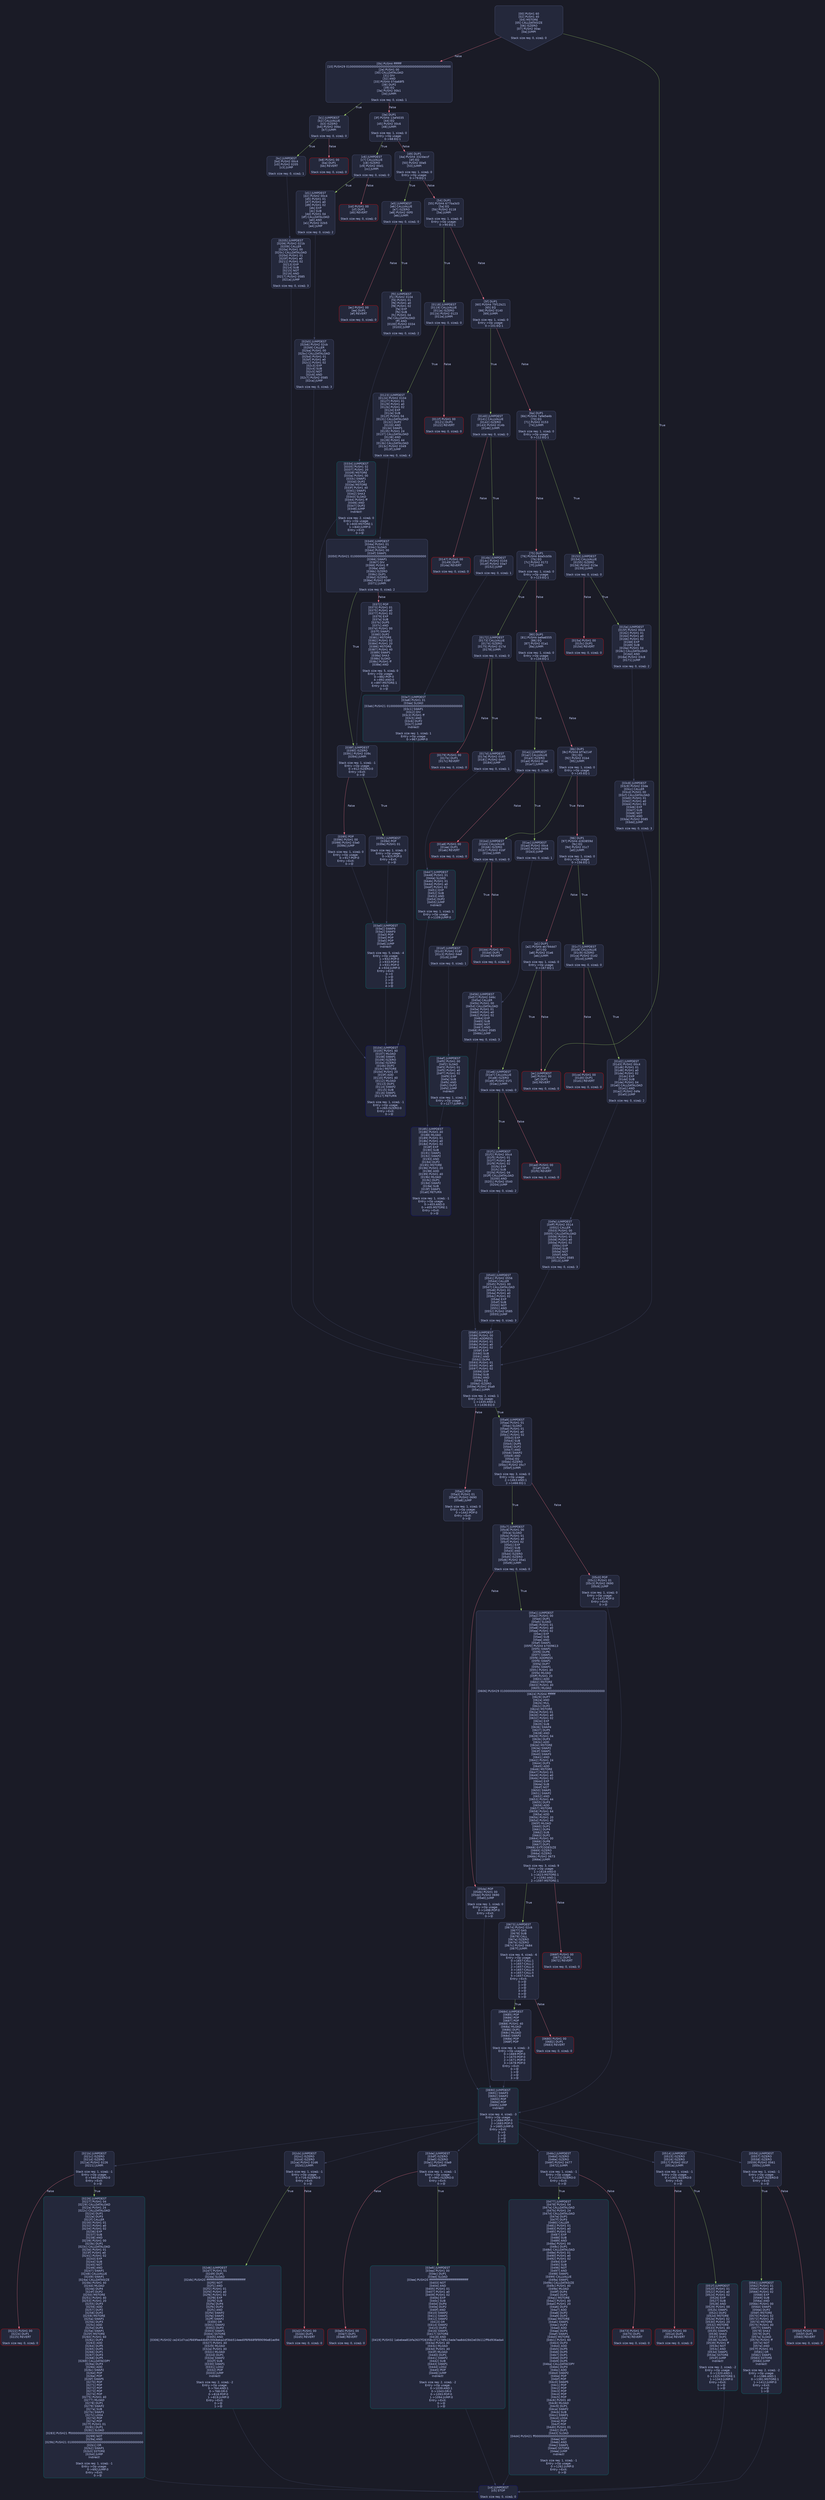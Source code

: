 digraph G {
    node [shape=box, style="filled, rounded", color="#565f89", fontcolor="#c0caf5", fontname="Helvetica", fillcolor="#24283b"];
    edge [color="#414868", fontcolor="#c0caf5", fontname="Helvetica"];
    bgcolor="#1a1b26";
    0 [ label = "[00] PUSH1 60
[02] PUSH1 40
[04] MSTORE
[05] CALLDATASIZE
[06] ISZERO
[07] PUSH2 00ac
[0a] JUMPI

Stack size req: 0, sizeΔ: 0
" shape = invhouse]
    1 [ label = "[0b] PUSH4 ffffffff
[10] PUSH29 0100000000000000000000000000000000000000000000000000000000
[2e] PUSH1 00
[30] CALLDATALOAD
[31] DIV
[32] AND
[33] PUSH4 07da68f5
[38] DUP2
[39] EQ
[3a] PUSH2 00b1
[3d] JUMPI

Stack size req: 0, sizeΔ: 1
"]
    2 [ label = "[3e] DUP1
[3f] PUSH4 13af4035
[44] EQ
[45] PUSH2 00c6
[48] JUMPI

Stack size req: 1, sizeΔ: 0
Entry->Op usage:
	0->68:EQ:1
"]
    3 [ label = "[49] DUP1
[4a] PUSH4 332daccf
[4f] EQ
[50] PUSH2 00e5
[53] JUMPI

Stack size req: 1, sizeΔ: 0
Entry->Op usage:
	0->79:EQ:1
"]
    4 [ label = "[54] DUP1
[55] PUSH4 677ba3d3
[5a] EQ
[5b] PUSH2 0118
[5e] JUMPI

Stack size req: 1, sizeΔ: 0
Entry->Op usage:
	0->90:EQ:1
"]
    5 [ label = "[5f] DUP1
[60] PUSH4 75f12b21
[65] EQ
[66] PUSH2 0140
[69] JUMPI

Stack size req: 1, sizeΔ: 0
Entry->Op usage:
	0->101:EQ:1
"]
    6 [ label = "[6a] DUP1
[6b] PUSH4 7a9e5e4b
[70] EQ
[71] PUSH2 0153
[74] JUMPI

Stack size req: 1, sizeΔ: 0
Entry->Op usage:
	0->112:EQ:1
"]
    7 [ label = "[75] DUP1
[76] PUSH4 8da5cb5b
[7b] EQ
[7c] PUSH2 0172
[7f] JUMPI

Stack size req: 1, sizeΔ: 0
Entry->Op usage:
	0->123:EQ:1
"]
    8 [ label = "[80] DUP1
[81] PUSH4 be9a6555
[86] EQ
[87] PUSH2 01a1
[8a] JUMPI

Stack size req: 1, sizeΔ: 0
Entry->Op usage:
	0->134:EQ:1
"]
    9 [ label = "[8b] DUP1
[8c] PUSH4 bf7e214f
[91] EQ
[92] PUSH2 01b4
[95] JUMPI

Stack size req: 1, sizeΔ: 0
Entry->Op usage:
	0->145:EQ:1
"]
    10 [ label = "[96] DUP1
[97] PUSH4 d283859d
[9c] EQ
[9d] PUSH2 01c7
[a0] JUMPI

Stack size req: 1, sizeΔ: 0
Entry->Op usage:
	0->156:EQ:1
"]
    11 [ label = "[a1] DUP1
[a2] PUSH4 eb794dd7
[a7] EQ
[a8] PUSH2 01e6
[ab] JUMPI

Stack size req: 1, sizeΔ: 0
Entry->Op usage:
	0->167:EQ:1
"]
    12 [ label = "[ac] JUMPDEST
[ad] PUSH1 00
[af] DUP1
[b0] REVERT

Stack size req: 0, sizeΔ: 0
" color = "red"]
    13 [ label = "[b1] JUMPDEST
[b2] CALLVALUE
[b3] ISZERO
[b4] PUSH2 00bc
[b7] JUMPI

Stack size req: 0, sizeΔ: 0
"]
    14 [ label = "[b8] PUSH1 00
[ba] DUP1
[bb] REVERT

Stack size req: 0, sizeΔ: 0
" color = "red"]
    15 [ label = "[bc] JUMPDEST
[bd] PUSH2 00c4
[c0] PUSH2 0205
[c3] JUMP

Stack size req: 0, sizeΔ: 1
"]
    16 [ label = "[c4] JUMPDEST
[c5] STOP

Stack size req: 0, sizeΔ: 0
" color = "darkblue"]
    17 [ label = "[c6] JUMPDEST
[c7] CALLVALUE
[c8] ISZERO
[c9] PUSH2 00d1
[cc] JUMPI

Stack size req: 0, sizeΔ: 0
"]
    18 [ label = "[cd] PUSH1 00
[cf] DUP1
[d0] REVERT

Stack size req: 0, sizeΔ: 0
" color = "red"]
    19 [ label = "[d1] JUMPDEST
[d2] PUSH2 00c4
[d5] PUSH1 01
[d7] PUSH1 a0
[d9] PUSH1 02
[db] EXP
[dc] SUB
[dd] PUSH1 04
[df] CALLDATALOAD
[e0] AND
[e1] PUSH2 02b5
[e4] JUMP

Stack size req: 0, sizeΔ: 2
"]
    20 [ label = "[e5] JUMPDEST
[e6] CALLVALUE
[e7] ISZERO
[e8] PUSH2 00f0
[eb] JUMPI

Stack size req: 0, sizeΔ: 0
"]
    21 [ label = "[ec] PUSH1 00
[ee] DUP1
[ef] REVERT

Stack size req: 0, sizeΔ: 0
" color = "red"]
    22 [ label = "[f0] JUMPDEST
[f1] PUSH2 0104
[f4] PUSH1 01
[f6] PUSH1 a0
[f8] PUSH1 02
[fa] EXP
[fb] SUB
[fc] PUSH1 04
[fe] CALLDATALOAD
[ff] AND
[0100] PUSH2 0334
[0103] JUMP

Stack size req: 0, sizeΔ: 2
"]
    23 [ label = "[0104] JUMPDEST
[0105] PUSH1 40
[0107] MLOAD
[0108] SWAP1
[0109] ISZERO
[010a] ISZERO
[010b] DUP2
[010c] MSTORE
[010d] PUSH1 20
[010f] ADD
[0110] PUSH1 40
[0112] MLOAD
[0113] DUP1
[0114] SWAP2
[0115] SUB
[0116] SWAP1
[0117] RETURN

Stack size req: 1, sizeΔ: -1
Entry->Op usage:
	0->265:ISZERO:0
Entry->Exit:
	0->😵
" color = "darkblue"]
    24 [ label = "[0118] JUMPDEST
[0119] CALLVALUE
[011a] ISZERO
[011b] PUSH2 0123
[011e] JUMPI

Stack size req: 0, sizeΔ: 0
"]
    25 [ label = "[011f] PUSH1 00
[0121] DUP1
[0122] REVERT

Stack size req: 0, sizeΔ: 0
" color = "red"]
    26 [ label = "[0123] JUMPDEST
[0124] PUSH2 0104
[0127] PUSH1 01
[0129] PUSH1 a0
[012b] PUSH1 02
[012d] EXP
[012e] SUB
[012f] PUSH1 04
[0131] CALLDATALOAD
[0132] DUP2
[0133] AND
[0134] SWAP1
[0135] PUSH1 24
[0137] CALLDATALOAD
[0138] AND
[0139] PUSH1 44
[013b] CALLDATALOAD
[013c] PUSH2 0349
[013f] JUMP

Stack size req: 0, sizeΔ: 4
"]
    27 [ label = "[0140] JUMPDEST
[0141] CALLVALUE
[0142] ISZERO
[0143] PUSH2 014b
[0146] JUMPI

Stack size req: 0, sizeΔ: 0
"]
    28 [ label = "[0147] PUSH1 00
[0149] DUP1
[014a] REVERT

Stack size req: 0, sizeΔ: 0
" color = "red"]
    29 [ label = "[014b] JUMPDEST
[014c] PUSH2 0104
[014f] PUSH2 03a7
[0152] JUMP

Stack size req: 0, sizeΔ: 1
"]
    30 [ label = "[0153] JUMPDEST
[0154] CALLVALUE
[0155] ISZERO
[0156] PUSH2 015e
[0159] JUMPI

Stack size req: 0, sizeΔ: 0
"]
    31 [ label = "[015a] PUSH1 00
[015c] DUP1
[015d] REVERT

Stack size req: 0, sizeΔ: 0
" color = "red"]
    32 [ label = "[015e] JUMPDEST
[015f] PUSH2 00c4
[0162] PUSH1 01
[0164] PUSH1 a0
[0166] PUSH1 02
[0168] EXP
[0169] SUB
[016a] PUSH1 04
[016c] CALLDATALOAD
[016d] AND
[016e] PUSH2 03c8
[0171] JUMP

Stack size req: 0, sizeΔ: 2
"]
    33 [ label = "[0172] JUMPDEST
[0173] CALLVALUE
[0174] ISZERO
[0175] PUSH2 017d
[0178] JUMPI

Stack size req: 0, sizeΔ: 0
"]
    34 [ label = "[0179] PUSH1 00
[017b] DUP1
[017c] REVERT

Stack size req: 0, sizeΔ: 0
" color = "red"]
    35 [ label = "[017d] JUMPDEST
[017e] PUSH2 0185
[0181] PUSH2 0447
[0184] JUMP

Stack size req: 0, sizeΔ: 1
"]
    36 [ label = "[0185] JUMPDEST
[0186] PUSH1 40
[0188] MLOAD
[0189] PUSH1 01
[018b] PUSH1 a0
[018d] PUSH1 02
[018f] EXP
[0190] SUB
[0191] SWAP1
[0192] SWAP2
[0193] AND
[0194] DUP2
[0195] MSTORE
[0196] PUSH1 20
[0198] ADD
[0199] PUSH1 40
[019b] MLOAD
[019c] DUP1
[019d] SWAP2
[019e] SUB
[019f] SWAP1
[01a0] RETURN

Stack size req: 1, sizeΔ: -1
Entry->Op usage:
	0->403:AND:0
	0->405:MSTORE:1
Entry->Exit:
	0->😵
" color = "darkblue"]
    37 [ label = "[01a1] JUMPDEST
[01a2] CALLVALUE
[01a3] ISZERO
[01a4] PUSH2 01ac
[01a7] JUMPI

Stack size req: 0, sizeΔ: 0
"]
    38 [ label = "[01a8] PUSH1 00
[01aa] DUP1
[01ab] REVERT

Stack size req: 0, sizeΔ: 0
" color = "red"]
    39 [ label = "[01ac] JUMPDEST
[01ad] PUSH2 00c4
[01b0] PUSH2 0456
[01b3] JUMP

Stack size req: 0, sizeΔ: 1
"]
    40 [ label = "[01b4] JUMPDEST
[01b5] CALLVALUE
[01b6] ISZERO
[01b7] PUSH2 01bf
[01ba] JUMPI

Stack size req: 0, sizeΔ: 0
"]
    41 [ label = "[01bb] PUSH1 00
[01bd] DUP1
[01be] REVERT

Stack size req: 0, sizeΔ: 0
" color = "red"]
    42 [ label = "[01bf] JUMPDEST
[01c0] PUSH2 0185
[01c3] PUSH2 04ef
[01c6] JUMP

Stack size req: 0, sizeΔ: 1
"]
    43 [ label = "[01c7] JUMPDEST
[01c8] CALLVALUE
[01c9] ISZERO
[01ca] PUSH2 01d2
[01cd] JUMPI

Stack size req: 0, sizeΔ: 0
"]
    44 [ label = "[01ce] PUSH1 00
[01d0] DUP1
[01d1] REVERT

Stack size req: 0, sizeΔ: 0
" color = "red"]
    45 [ label = "[01d2] JUMPDEST
[01d3] PUSH2 00c4
[01d6] PUSH1 01
[01d8] PUSH1 a0
[01da] PUSH1 02
[01dc] EXP
[01dd] SUB
[01de] PUSH1 04
[01e0] CALLDATALOAD
[01e1] AND
[01e2] PUSH2 04fe
[01e5] JUMP

Stack size req: 0, sizeΔ: 2
"]
    46 [ label = "[01e6] JUMPDEST
[01e7] CALLVALUE
[01e8] ISZERO
[01e9] PUSH2 01f1
[01ec] JUMPI

Stack size req: 0, sizeΔ: 0
"]
    47 [ label = "[01ed] PUSH1 00
[01ef] DUP1
[01f0] REVERT

Stack size req: 0, sizeΔ: 0
" color = "red"]
    48 [ label = "[01f1] JUMPDEST
[01f2] PUSH2 00c4
[01f5] PUSH1 01
[01f7] PUSH1 a0
[01f9] PUSH1 02
[01fb] EXP
[01fc] SUB
[01fd] PUSH1 04
[01ff] CALLDATALOAD
[0200] AND
[0201] PUSH2 0540
[0204] JUMP

Stack size req: 0, sizeΔ: 2
"]
    49 [ label = "[0205] JUMPDEST
[0206] PUSH2 021b
[0209] CALLER
[020a] PUSH1 00
[020c] CALLDATALOAD
[020d] PUSH1 01
[020f] PUSH1 e0
[0211] PUSH1 02
[0213] EXP
[0214] SUB
[0215] NOT
[0216] AND
[0217] PUSH2 0585
[021a] JUMP

Stack size req: 0, sizeΔ: 3
"]
    50 [ label = "[021b] JUMPDEST
[021c] ISZERO
[021d] ISZERO
[021e] PUSH2 0226
[0221] JUMPI

Stack size req: 1, sizeΔ: -1
Entry->Op usage:
	0->540:ISZERO:0
Entry->Exit:
	0->😵
"]
    51 [ label = "[0222] PUSH1 00
[0224] DUP1
[0225] REVERT

Stack size req: 0, sizeΔ: 0
" color = "red"]
    52 [ label = "[0226] JUMPDEST
[0227] PUSH1 04
[0229] CALLDATALOAD
[022a] PUSH1 24
[022c] CALLDATALOAD
[022d] DUP1
[022e] DUP3
[022f] CALLER
[0230] PUSH1 01
[0232] PUSH1 a0
[0234] PUSH1 02
[0236] EXP
[0237] SUB
[0238] AND
[0239] PUSH1 00
[023b] DUP1
[023c] CALLDATALOAD
[023d] PUSH1 01
[023f] PUSH1 e0
[0241] PUSH1 02
[0243] EXP
[0244] SUB
[0245] NOT
[0246] AND
[0247] SWAP1
[0248] CALLVALUE
[0249] SWAP1
[024a] CALLDATASIZE
[024b] PUSH1 40
[024d] MLOAD
[024e] DUP4
[024f] DUP2
[0250] MSTORE
[0251] PUSH1 40
[0253] PUSH1 20
[0255] DUP3
[0256] ADD
[0257] DUP2
[0258] DUP2
[0259] MSTORE
[025a] SWAP1
[025b] DUP3
[025c] ADD
[025d] DUP4
[025e] SWAP1
[025f] MSTORE
[0260] PUSH1 60
[0262] DUP3
[0263] ADD
[0264] DUP5
[0265] DUP5
[0266] DUP1
[0267] DUP3
[0268] DUP5
[0269] CALLDATACOPY
[026a] DUP3
[026b] ADD
[026c] SWAP2
[026d] POP
[026e] POP
[026f] SWAP5
[0270] POP
[0271] POP
[0272] POP
[0273] POP
[0274] POP
[0275] PUSH1 40
[0277] MLOAD
[0278] DUP1
[0279] SWAP2
[027a] SUB
[027b] SWAP1
[027c] LOG4
[027d] POP
[027e] POP
[027f] PUSH1 01
[0281] DUP1
[0282] SLOAD
[0283] PUSH21 ff0000000000000000000000000000000000000000
[0299] NOT
[029a] AND
[029b] PUSH21 010000000000000000000000000000000000000000
[02b1] OR
[02b2] SWAP1
[02b3] SSTORE
[02b4] JUMP
Indirect!

Stack size req: 1, sizeΔ: -1
Entry->Op usage:
	0->692:JUMP:0
Entry->Exit:
	0->😵
" color = "teal"]
    53 [ label = "[02b5] JUMPDEST
[02b6] PUSH2 02cb
[02b9] CALLER
[02ba] PUSH1 00
[02bc] CALLDATALOAD
[02bd] PUSH1 01
[02bf] PUSH1 e0
[02c1] PUSH1 02
[02c3] EXP
[02c4] SUB
[02c5] NOT
[02c6] AND
[02c7] PUSH2 0585
[02ca] JUMP

Stack size req: 0, sizeΔ: 3
"]
    54 [ label = "[02cb] JUMPDEST
[02cc] ISZERO
[02cd] ISZERO
[02ce] PUSH2 02d6
[02d1] JUMPI

Stack size req: 1, sizeΔ: -1
Entry->Op usage:
	0->716:ISZERO:0
Entry->Exit:
	0->😵
"]
    55 [ label = "[02d2] PUSH1 00
[02d4] DUP1
[02d5] REVERT

Stack size req: 0, sizeΔ: 0
" color = "red"]
    56 [ label = "[02d6] JUMPDEST
[02d7] PUSH1 01
[02d9] DUP1
[02da] SLOAD
[02db] PUSH20 ffffffffffffffffffffffffffffffffffffffff
[02f0] NOT
[02f1] AND
[02f2] PUSH1 01
[02f4] PUSH1 a0
[02f6] PUSH1 02
[02f8] EXP
[02f9] SUB
[02fa] DUP4
[02fb] DUP2
[02fc] AND
[02fd] SWAP2
[02fe] SWAP1
[02ff] SWAP2
[0300] OR
[0301] SWAP2
[0302] DUP3
[0303] SWAP1
[0304] SSTORE
[0305] AND
[0306] PUSH32 ce241d7ca1f669fee44b6fc00b8eba2df3bb514eed0f6f668f8f89096e81ed94
[0327] PUSH1 40
[0329] MLOAD
[032a] PUSH1 40
[032c] MLOAD
[032d] DUP1
[032e] SWAP2
[032f] SUB
[0330] SWAP1
[0331] LOG2
[0332] POP
[0333] JUMP
Indirect!

Stack size req: 2, sizeΔ: -2
Entry->Op usage:
	0->764:AND:1
	0->768:OR:0
	0->818:POP:0
	1->819:JUMP:0
Entry->Exit:
	0->😵
	1->😵
" color = "teal"]
    57 [ label = "[0334] JUMPDEST
[0335] PUSH1 02
[0337] PUSH1 20
[0339] MSTORE
[033a] PUSH1 00
[033c] SWAP1
[033d] DUP2
[033e] MSTORE
[033f] PUSH1 40
[0341] SWAP1
[0342] SHA3
[0343] SLOAD
[0344] PUSH1 ff
[0346] AND
[0347] DUP2
[0348] JUMP
Indirect!

Stack size req: 2, sizeΔ: 0
Entry->Op usage:
	0->830:MSTORE:1
	1->840:JUMP:0
Entry->Exit:
	0->😵
" color = "teal"]
    58 [ label = "[0349] JUMPDEST
[034a] PUSH1 01
[034c] SLOAD
[034d] PUSH1 00
[034f] SWAP1
[0350] PUSH21 010000000000000000000000000000000000000000
[0366] SWAP1
[0367] DIV
[0368] PUSH1 ff
[036a] AND
[036b] ISZERO
[036c] DUP1
[036d] ISZERO
[036e] PUSH2 038f
[0371] JUMPI

Stack size req: 0, sizeΔ: 2
"]
    59 [ label = "[0372] POP
[0373] PUSH1 01
[0375] PUSH1 a0
[0377] PUSH1 02
[0379] EXP
[037a] SUB
[037b] DUP5
[037c] AND
[037d] PUSH1 00
[037f] SWAP1
[0380] DUP2
[0381] MSTORE
[0382] PUSH1 02
[0384] PUSH1 20
[0386] MSTORE
[0387] PUSH1 40
[0389] SWAP1
[038a] SHA3
[038b] SLOAD
[038c] PUSH1 ff
[038e] AND

Stack size req: 5, sizeΔ: 0
Entry->Op usage:
	0->882:POP:0
	4->892:AND:0
	4->897:MSTORE:1
Entry->Exit:
	0->😵
"]
    60 [ label = "[038f] JUMPDEST
[0390] ISZERO
[0391] PUSH2 039c
[0394] JUMPI

Stack size req: 1, sizeΔ: -1
Entry->Op usage:
	0->912:ISZERO:0
Entry->Exit:
	0->😵
"]
    61 [ label = "[0395] POP
[0396] PUSH1 00
[0398] PUSH2 03a0
[039b] JUMP

Stack size req: 1, sizeΔ: 0
Entry->Op usage:
	0->917:POP:0
Entry->Exit:
	0->😵
"]
    62 [ label = "[039c] JUMPDEST
[039d] POP
[039e] PUSH1 01

Stack size req: 1, sizeΔ: 0
Entry->Op usage:
	0->925:POP:0
Entry->Exit:
	0->😵
"]
    63 [ label = "[03a0] JUMPDEST
[03a1] SWAP4
[03a2] SWAP3
[03a3] POP
[03a4] POP
[03a5] POP
[03a6] JUMP
Indirect!

Stack size req: 5, sizeΔ: -4
Entry->Op usage:
	1->932:POP:0
	2->933:POP:0
	3->931:POP:0
	4->934:JUMP:0
Entry->Exit:
	0->0
	1->😵
	2->😵
	3->😵
	4->😵
" color = "teal"]
    64 [ label = "[03a7] JUMPDEST
[03a8] PUSH1 01
[03aa] SLOAD
[03ab] PUSH21 010000000000000000000000000000000000000000
[03c1] SWAP1
[03c2] DIV
[03c3] PUSH1 ff
[03c5] AND
[03c6] DUP2
[03c7] JUMP
Indirect!

Stack size req: 1, sizeΔ: 1
Entry->Op usage:
	0->967:JUMP:0
" color = "teal"]
    65 [ label = "[03c8] JUMPDEST
[03c9] PUSH2 03de
[03cc] CALLER
[03cd] PUSH1 00
[03cf] CALLDATALOAD
[03d0] PUSH1 01
[03d2] PUSH1 e0
[03d4] PUSH1 02
[03d6] EXP
[03d7] SUB
[03d8] NOT
[03d9] AND
[03da] PUSH2 0585
[03dd] JUMP

Stack size req: 0, sizeΔ: 3
"]
    66 [ label = "[03de] JUMPDEST
[03df] ISZERO
[03e0] ISZERO
[03e1] PUSH2 03e9
[03e4] JUMPI

Stack size req: 1, sizeΔ: -1
Entry->Op usage:
	0->991:ISZERO:0
Entry->Exit:
	0->😵
"]
    67 [ label = "[03e5] PUSH1 00
[03e7] DUP1
[03e8] REVERT

Stack size req: 0, sizeΔ: 0
" color = "red"]
    68 [ label = "[03e9] JUMPDEST
[03ea] PUSH1 00
[03ec] DUP1
[03ed] SLOAD
[03ee] PUSH20 ffffffffffffffffffffffffffffffffffffffff
[0403] NOT
[0404] AND
[0405] PUSH1 01
[0407] PUSH1 a0
[0409] PUSH1 02
[040b] EXP
[040c] SUB
[040d] DUP4
[040e] DUP2
[040f] AND
[0410] SWAP2
[0411] SWAP1
[0412] SWAP2
[0413] OR
[0414] SWAP2
[0415] DUP3
[0416] SWAP1
[0417] SSTORE
[0418] AND
[0419] PUSH32 1abebea81bfa2637f28358c371278fb15ede7ea8dd28d2e03b112ff6d936ada4
[043a] PUSH1 40
[043c] MLOAD
[043d] PUSH1 40
[043f] MLOAD
[0440] DUP1
[0441] SWAP2
[0442] SUB
[0443] SWAP1
[0444] LOG2
[0445] POP
[0446] JUMP
Indirect!

Stack size req: 2, sizeΔ: -2
Entry->Op usage:
	0->1039:AND:1
	0->1043:OR:0
	0->1093:POP:0
	1->1094:JUMP:0
Entry->Exit:
	0->😵
	1->😵
" color = "teal"]
    69 [ label = "[0447] JUMPDEST
[0448] PUSH1 01
[044a] SLOAD
[044b] PUSH1 01
[044d] PUSH1 a0
[044f] PUSH1 02
[0451] EXP
[0452] SUB
[0453] AND
[0454] DUP2
[0455] JUMP
Indirect!

Stack size req: 1, sizeΔ: 1
Entry->Op usage:
	0->1109:JUMP:0
" color = "teal"]
    70 [ label = "[0456] JUMPDEST
[0457] PUSH2 046c
[045a] CALLER
[045b] PUSH1 00
[045d] CALLDATALOAD
[045e] PUSH1 01
[0460] PUSH1 e0
[0462] PUSH1 02
[0464] EXP
[0465] SUB
[0466] NOT
[0467] AND
[0468] PUSH2 0585
[046b] JUMP

Stack size req: 0, sizeΔ: 3
"]
    71 [ label = "[046c] JUMPDEST
[046d] ISZERO
[046e] ISZERO
[046f] PUSH2 0477
[0472] JUMPI

Stack size req: 1, sizeΔ: -1
Entry->Op usage:
	0->1133:ISZERO:0
Entry->Exit:
	0->😵
"]
    72 [ label = "[0473] PUSH1 00
[0475] DUP1
[0476] REVERT

Stack size req: 0, sizeΔ: 0
" color = "red"]
    73 [ label = "[0477] JUMPDEST
[0478] PUSH1 04
[047a] CALLDATALOAD
[047b] PUSH1 24
[047d] CALLDATALOAD
[047e] DUP1
[047f] DUP3
[0480] CALLER
[0481] PUSH1 01
[0483] PUSH1 a0
[0485] PUSH1 02
[0487] EXP
[0488] SUB
[0489] AND
[048a] PUSH1 00
[048c] DUP1
[048d] CALLDATALOAD
[048e] PUSH1 01
[0490] PUSH1 e0
[0492] PUSH1 02
[0494] EXP
[0495] SUB
[0496] NOT
[0497] AND
[0498] SWAP1
[0499] CALLVALUE
[049a] SWAP1
[049b] CALLDATASIZE
[049c] PUSH1 40
[049e] MLOAD
[049f] DUP4
[04a0] DUP2
[04a1] MSTORE
[04a2] PUSH1 40
[04a4] PUSH1 20
[04a6] DUP3
[04a7] ADD
[04a8] DUP2
[04a9] DUP2
[04aa] MSTORE
[04ab] SWAP1
[04ac] DUP3
[04ad] ADD
[04ae] DUP4
[04af] SWAP1
[04b0] MSTORE
[04b1] PUSH1 60
[04b3] DUP3
[04b4] ADD
[04b5] DUP5
[04b6] DUP5
[04b7] DUP1
[04b8] DUP3
[04b9] DUP5
[04ba] CALLDATACOPY
[04bb] DUP3
[04bc] ADD
[04bd] SWAP2
[04be] POP
[04bf] POP
[04c0] SWAP5
[04c1] POP
[04c2] POP
[04c3] POP
[04c4] POP
[04c5] POP
[04c6] PUSH1 40
[04c8] MLOAD
[04c9] DUP1
[04ca] SWAP2
[04cb] SUB
[04cc] SWAP1
[04cd] LOG4
[04ce] POP
[04cf] POP
[04d0] PUSH1 01
[04d2] DUP1
[04d3] SLOAD
[04d4] PUSH21 ff0000000000000000000000000000000000000000
[04ea] NOT
[04eb] AND
[04ec] SWAP1
[04ed] SSTORE
[04ee] JUMP
Indirect!

Stack size req: 1, sizeΔ: -1
Entry->Op usage:
	0->1262:JUMP:0
Entry->Exit:
	0->😵
" color = "teal"]
    74 [ label = "[04ef] JUMPDEST
[04f0] PUSH1 00
[04f2] SLOAD
[04f3] PUSH1 01
[04f5] PUSH1 a0
[04f7] PUSH1 02
[04f9] EXP
[04fa] SUB
[04fb] AND
[04fc] DUP2
[04fd] JUMP
Indirect!

Stack size req: 1, sizeΔ: 1
Entry->Op usage:
	0->1277:JUMP:0
" color = "teal"]
    75 [ label = "[04fe] JUMPDEST
[04ff] PUSH2 0514
[0502] CALLER
[0503] PUSH1 00
[0505] CALLDATALOAD
[0506] PUSH1 01
[0508] PUSH1 e0
[050a] PUSH1 02
[050c] EXP
[050d] SUB
[050e] NOT
[050f] AND
[0510] PUSH2 0585
[0513] JUMP

Stack size req: 0, sizeΔ: 3
"]
    76 [ label = "[0514] JUMPDEST
[0515] ISZERO
[0516] ISZERO
[0517] PUSH2 051f
[051a] JUMPI

Stack size req: 1, sizeΔ: -1
Entry->Op usage:
	0->1301:ISZERO:0
Entry->Exit:
	0->😵
"]
    77 [ label = "[051b] PUSH1 00
[051d] DUP1
[051e] REVERT

Stack size req: 0, sizeΔ: 0
" color = "red"]
    78 [ label = "[051f] JUMPDEST
[0520] PUSH1 01
[0522] PUSH1 a0
[0524] PUSH1 02
[0526] EXP
[0527] SUB
[0528] AND
[0529] PUSH1 00
[052b] SWAP1
[052c] DUP2
[052d] MSTORE
[052e] PUSH1 02
[0530] PUSH1 20
[0532] MSTORE
[0533] PUSH1 40
[0535] SWAP1
[0536] SHA3
[0537] DUP1
[0538] SLOAD
[0539] PUSH1 ff
[053b] NOT
[053c] AND
[053d] SWAP1
[053e] SSTORE
[053f] JUMP
Indirect!

Stack size req: 2, sizeΔ: -2
Entry->Op usage:
	0->1320:AND:1
	0->1325:MSTORE:1
	1->1343:JUMP:0
Entry->Exit:
	0->😵
	1->😵
" color = "teal"]
    79 [ label = "[0540] JUMPDEST
[0541] PUSH2 0556
[0544] CALLER
[0545] PUSH1 00
[0547] CALLDATALOAD
[0548] PUSH1 01
[054a] PUSH1 e0
[054c] PUSH1 02
[054e] EXP
[054f] SUB
[0550] NOT
[0551] AND
[0552] PUSH2 0585
[0555] JUMP

Stack size req: 0, sizeΔ: 3
"]
    80 [ label = "[0556] JUMPDEST
[0557] ISZERO
[0558] ISZERO
[0559] PUSH2 0561
[055c] JUMPI

Stack size req: 1, sizeΔ: -1
Entry->Op usage:
	0->1367:ISZERO:0
Entry->Exit:
	0->😵
"]
    81 [ label = "[055d] PUSH1 00
[055f] DUP1
[0560] REVERT

Stack size req: 0, sizeΔ: 0
" color = "red"]
    82 [ label = "[0561] JUMPDEST
[0562] PUSH1 01
[0564] PUSH1 a0
[0566] PUSH1 02
[0568] EXP
[0569] SUB
[056a] AND
[056b] PUSH1 00
[056d] SWAP1
[056e] DUP2
[056f] MSTORE
[0570] PUSH1 02
[0572] PUSH1 20
[0574] MSTORE
[0575] PUSH1 40
[0577] SWAP1
[0578] SHA3
[0579] DUP1
[057a] SLOAD
[057b] PUSH1 ff
[057d] NOT
[057e] AND
[057f] PUSH1 01
[0581] OR
[0582] SWAP1
[0583] SSTORE
[0584] JUMP
Indirect!

Stack size req: 2, sizeΔ: -2
Entry->Op usage:
	0->1386:AND:1
	0->1391:MSTORE:1
	1->1412:JUMP:0
Entry->Exit:
	0->😵
	1->😵
" color = "teal"]
    83 [ label = "[0585] JUMPDEST
[0586] PUSH1 00
[0588] ADDRESS
[0589] PUSH1 01
[058b] PUSH1 a0
[058d] PUSH1 02
[058f] EXP
[0590] SUB
[0591] AND
[0592] DUP4
[0593] PUSH1 01
[0595] PUSH1 a0
[0597] PUSH1 02
[0599] EXP
[059a] SUB
[059b] AND
[059c] EQ
[059d] ISZERO
[059e] PUSH2 05a9
[05a1] JUMPI

Stack size req: 2, sizeΔ: 1
Entry->Op usage:
	1->1435:AND:1
	1->1436:EQ:0
"]
    84 [ label = "[05a2] POP
[05a3] PUSH1 01
[05a5] PUSH2 0690
[05a8] JUMP

Stack size req: 1, sizeΔ: 0
Entry->Op usage:
	0->1442:POP:0
Entry->Exit:
	0->😵
"]
    85 [ label = "[05a9] JUMPDEST
[05aa] PUSH1 01
[05ac] SLOAD
[05ad] PUSH1 01
[05af] PUSH1 a0
[05b1] PUSH1 02
[05b3] EXP
[05b4] SUB
[05b5] DUP5
[05b6] DUP2
[05b7] AND
[05b8] SWAP2
[05b9] AND
[05ba] EQ
[05bb] ISZERO
[05bc] PUSH2 05c7
[05bf] JUMPI

Stack size req: 3, sizeΔ: 0
Entry->Op usage:
	2->1463:AND:1
	2->1466:EQ:1
"]
    86 [ label = "[05c0] POP
[05c1] PUSH1 01
[05c3] PUSH2 0690
[05c6] JUMP

Stack size req: 1, sizeΔ: 0
Entry->Op usage:
	0->1472:POP:0
Entry->Exit:
	0->😵
"]
    87 [ label = "[05c7] JUMPDEST
[05c8] PUSH1 00
[05ca] SLOAD
[05cb] PUSH1 01
[05cd] PUSH1 a0
[05cf] PUSH1 02
[05d1] EXP
[05d2] SUB
[05d3] AND
[05d4] ISZERO
[05d5] ISZERO
[05d6] PUSH2 05e1
[05d9] JUMPI

Stack size req: 0, sizeΔ: 0
"]
    88 [ label = "[05da] POP
[05db] PUSH1 00
[05dd] PUSH2 0690
[05e0] JUMP

Stack size req: 1, sizeΔ: 0
Entry->Op usage:
	0->1498:POP:0
Entry->Exit:
	0->😵
"]
    89 [ label = "[05e1] JUMPDEST
[05e2] PUSH1 00
[05e4] DUP1
[05e5] SLOAD
[05e6] PUSH1 01
[05e8] PUSH1 a0
[05ea] PUSH1 02
[05ec] EXP
[05ed] SUB
[05ee] AND
[05ef] SWAP1
[05f0] PUSH4 b7009613
[05f5] SWAP1
[05f6] DUP6
[05f7] SWAP1
[05f8] ADDRESS
[05f9] SWAP1
[05fa] DUP7
[05fb] SWAP1
[05fc] PUSH1 40
[05fe] MLOAD
[05ff] PUSH1 20
[0601] ADD
[0602] MSTORE
[0603] PUSH1 40
[0605] MLOAD
[0606] PUSH29 0100000000000000000000000000000000000000000000000000000000
[0624] PUSH4 ffffffff
[0629] DUP7
[062a] AND
[062b] MUL
[062c] DUP2
[062d] MSTORE
[062e] PUSH1 01
[0630] PUSH1 a0
[0632] PUSH1 02
[0634] EXP
[0635] SUB
[0636] SWAP4
[0637] DUP5
[0638] AND
[0639] PUSH1 04
[063b] DUP3
[063c] ADD
[063d] MSTORE
[063e] SWAP2
[063f] SWAP1
[0640] SWAP3
[0641] AND
[0642] PUSH1 24
[0644] DUP3
[0645] ADD
[0646] MSTORE
[0647] PUSH1 01
[0649] PUSH1 e0
[064b] PUSH1 02
[064d] EXP
[064e] SUB
[064f] NOT
[0650] SWAP1
[0651] SWAP2
[0652] AND
[0653] PUSH1 44
[0655] DUP3
[0656] ADD
[0657] MSTORE
[0658] PUSH1 64
[065a] ADD
[065b] PUSH1 20
[065d] PUSH1 40
[065f] MLOAD
[0660] DUP1
[0661] DUP4
[0662] SUB
[0663] DUP2
[0664] PUSH1 00
[0666] DUP8
[0667] DUP1
[0668] EXTCODESIZE
[0669] ISZERO
[066a] ISZERO
[066b] PUSH2 0673
[066e] JUMPI

Stack size req: 3, sizeΔ: 9
Entry->Op usage:
	1->1618:AND:0
	1->1623:MSTORE:1
	2->1592:AND:1
	2->1597:MSTORE:1
"]
    90 [ label = "[066f] PUSH1 00
[0671] DUP1
[0672] REVERT

Stack size req: 0, sizeΔ: 0
" color = "red"]
    91 [ label = "[0673] JUMPDEST
[0674] PUSH2 02c6
[0677] GAS
[0678] SUB
[0679] CALL
[067a] ISZERO
[067b] ISZERO
[067c] PUSH2 0684
[067f] JUMPI

Stack size req: 6, sizeΔ: -6
Entry->Op usage:
	0->1657:CALL:1
	1->1657:CALL:2
	2->1657:CALL:3
	3->1657:CALL:4
	4->1657:CALL:5
	5->1657:CALL:6
Entry->Exit:
	0->😵
	1->😵
	2->😵
	3->😵
	4->😵
	5->😵
"]
    92 [ label = "[0680] PUSH1 00
[0682] DUP1
[0683] REVERT

Stack size req: 0, sizeΔ: 0
" color = "red"]
    93 [ label = "[0684] JUMPDEST
[0685] POP
[0686] POP
[0687] POP
[0688] PUSH1 40
[068a] MLOAD
[068b] DUP1
[068c] MLOAD
[068d] SWAP2
[068e] POP
[068f] POP

Stack size req: 4, sizeΔ: -3
Entry->Op usage:
	0->1669:POP:0
	1->1670:POP:0
	2->1671:POP:0
	3->1678:POP:0
Entry->Exit:
	0->😵
	1->😵
	2->😵
	3->😵
"]
    94 [ label = "[0690] JUMPDEST
[0691] SWAP3
[0692] SWAP2
[0693] POP
[0694] POP
[0695] JUMP
Indirect!

Stack size req: 4, sizeΔ: -3
Entry->Op usage:
	1->1684:POP:0
	2->1683:POP:0
	3->1685:JUMP:0
Entry->Exit:
	0->0
	1->😵
	2->😵
	3->😵
" color = "teal"]
    0 -> 1 [ label = "False" color = "#f7768e"]
    0 -> 12 [ label = "True" color = "#9ece6a"]
    1 -> 2 [ label = "False" color = "#f7768e"]
    1 -> 13 [ label = "True" color = "#9ece6a"]
    2 -> 3 [ label = "False" color = "#f7768e"]
    2 -> 17 [ label = "True" color = "#9ece6a"]
    3 -> 4 [ label = "False" color = "#f7768e"]
    3 -> 20 [ label = "True" color = "#9ece6a"]
    4 -> 5 [ label = "False" color = "#f7768e"]
    4 -> 24 [ label = "True" color = "#9ece6a"]
    5 -> 6 [ label = "False" color = "#f7768e"]
    5 -> 27 [ label = "True" color = "#9ece6a"]
    6 -> 7 [ label = "False" color = "#f7768e"]
    6 -> 30 [ label = "True" color = "#9ece6a"]
    7 -> 8 [ label = "False" color = "#f7768e"]
    7 -> 33 [ label = "True" color = "#9ece6a"]
    8 -> 9 [ label = "False" color = "#f7768e"]
    8 -> 37 [ label = "True" color = "#9ece6a"]
    9 -> 10 [ label = "False" color = "#f7768e"]
    9 -> 40 [ label = "True" color = "#9ece6a"]
    10 -> 11 [ label = "False" color = "#f7768e"]
    10 -> 43 [ label = "True" color = "#9ece6a"]
    11 -> 12 [ label = "False" color = "#f7768e"]
    11 -> 46 [ label = "True" color = "#9ece6a"]
    13 -> 14 [ label = "False" color = "#f7768e"]
    13 -> 15 [ label = "True" color = "#9ece6a"]
    15 -> 49 [ ]
    17 -> 18 [ label = "False" color = "#f7768e"]
    17 -> 19 [ label = "True" color = "#9ece6a"]
    19 -> 53 [ ]
    20 -> 21 [ label = "False" color = "#f7768e"]
    20 -> 22 [ label = "True" color = "#9ece6a"]
    22 -> 57 [ ]
    24 -> 25 [ label = "False" color = "#f7768e"]
    24 -> 26 [ label = "True" color = "#9ece6a"]
    26 -> 58 [ ]
    27 -> 28 [ label = "False" color = "#f7768e"]
    27 -> 29 [ label = "True" color = "#9ece6a"]
    29 -> 64 [ ]
    30 -> 31 [ label = "False" color = "#f7768e"]
    30 -> 32 [ label = "True" color = "#9ece6a"]
    32 -> 65 [ ]
    33 -> 34 [ label = "False" color = "#f7768e"]
    33 -> 35 [ label = "True" color = "#9ece6a"]
    35 -> 69 [ ]
    37 -> 38 [ label = "False" color = "#f7768e"]
    37 -> 39 [ label = "True" color = "#9ece6a"]
    39 -> 70 [ ]
    40 -> 41 [ label = "False" color = "#f7768e"]
    40 -> 42 [ label = "True" color = "#9ece6a"]
    42 -> 74 [ ]
    43 -> 44 [ label = "False" color = "#f7768e"]
    43 -> 45 [ label = "True" color = "#9ece6a"]
    45 -> 75 [ ]
    46 -> 47 [ label = "False" color = "#f7768e"]
    46 -> 48 [ label = "True" color = "#9ece6a"]
    48 -> 79 [ ]
    49 -> 83 [ ]
    50 -> 51 [ label = "False" color = "#f7768e"]
    50 -> 52 [ label = "True" color = "#9ece6a"]
    53 -> 83 [ ]
    54 -> 55 [ label = "False" color = "#f7768e"]
    54 -> 56 [ label = "True" color = "#9ece6a"]
    58 -> 59 [ label = "False" color = "#f7768e"]
    58 -> 60 [ label = "True" color = "#9ece6a"]
    59 -> 60 [ ]
    60 -> 61 [ label = "False" color = "#f7768e"]
    60 -> 62 [ label = "True" color = "#9ece6a"]
    61 -> 63 [ ]
    62 -> 63 [ ]
    65 -> 83 [ ]
    66 -> 67 [ label = "False" color = "#f7768e"]
    66 -> 68 [ label = "True" color = "#9ece6a"]
    70 -> 83 [ ]
    71 -> 72 [ label = "False" color = "#f7768e"]
    71 -> 73 [ label = "True" color = "#9ece6a"]
    75 -> 83 [ ]
    76 -> 77 [ label = "False" color = "#f7768e"]
    76 -> 78 [ label = "True" color = "#9ece6a"]
    79 -> 83 [ ]
    80 -> 81 [ label = "False" color = "#f7768e"]
    80 -> 82 [ label = "True" color = "#9ece6a"]
    83 -> 84 [ label = "False" color = "#f7768e"]
    83 -> 85 [ label = "True" color = "#9ece6a"]
    84 -> 94 [ ]
    85 -> 86 [ label = "False" color = "#f7768e"]
    85 -> 87 [ label = "True" color = "#9ece6a"]
    86 -> 94 [ ]
    87 -> 88 [ label = "False" color = "#f7768e"]
    87 -> 89 [ label = "True" color = "#9ece6a"]
    88 -> 94 [ ]
    89 -> 90 [ label = "False" color = "#f7768e"]
    89 -> 91 [ label = "True" color = "#9ece6a"]
    91 -> 92 [ label = "False" color = "#f7768e"]
    91 -> 93 [ label = "True" color = "#9ece6a"]
    93 -> 94 [ ]
    94 -> 50 [ ]
    52 -> 16 [ ]
    94 -> 54 [ ]
    56 -> 16 [ ]
    57 -> 23 [ ]
    63 -> 23 [ ]
    64 -> 23 [ ]
    94 -> 66 [ ]
    68 -> 16 [ ]
    69 -> 36 [ ]
    94 -> 71 [ ]
    73 -> 16 [ ]
    74 -> 36 [ ]
    94 -> 76 [ ]
    78 -> 16 [ ]
    94 -> 80 [ ]
    82 -> 16 [ ]

}
